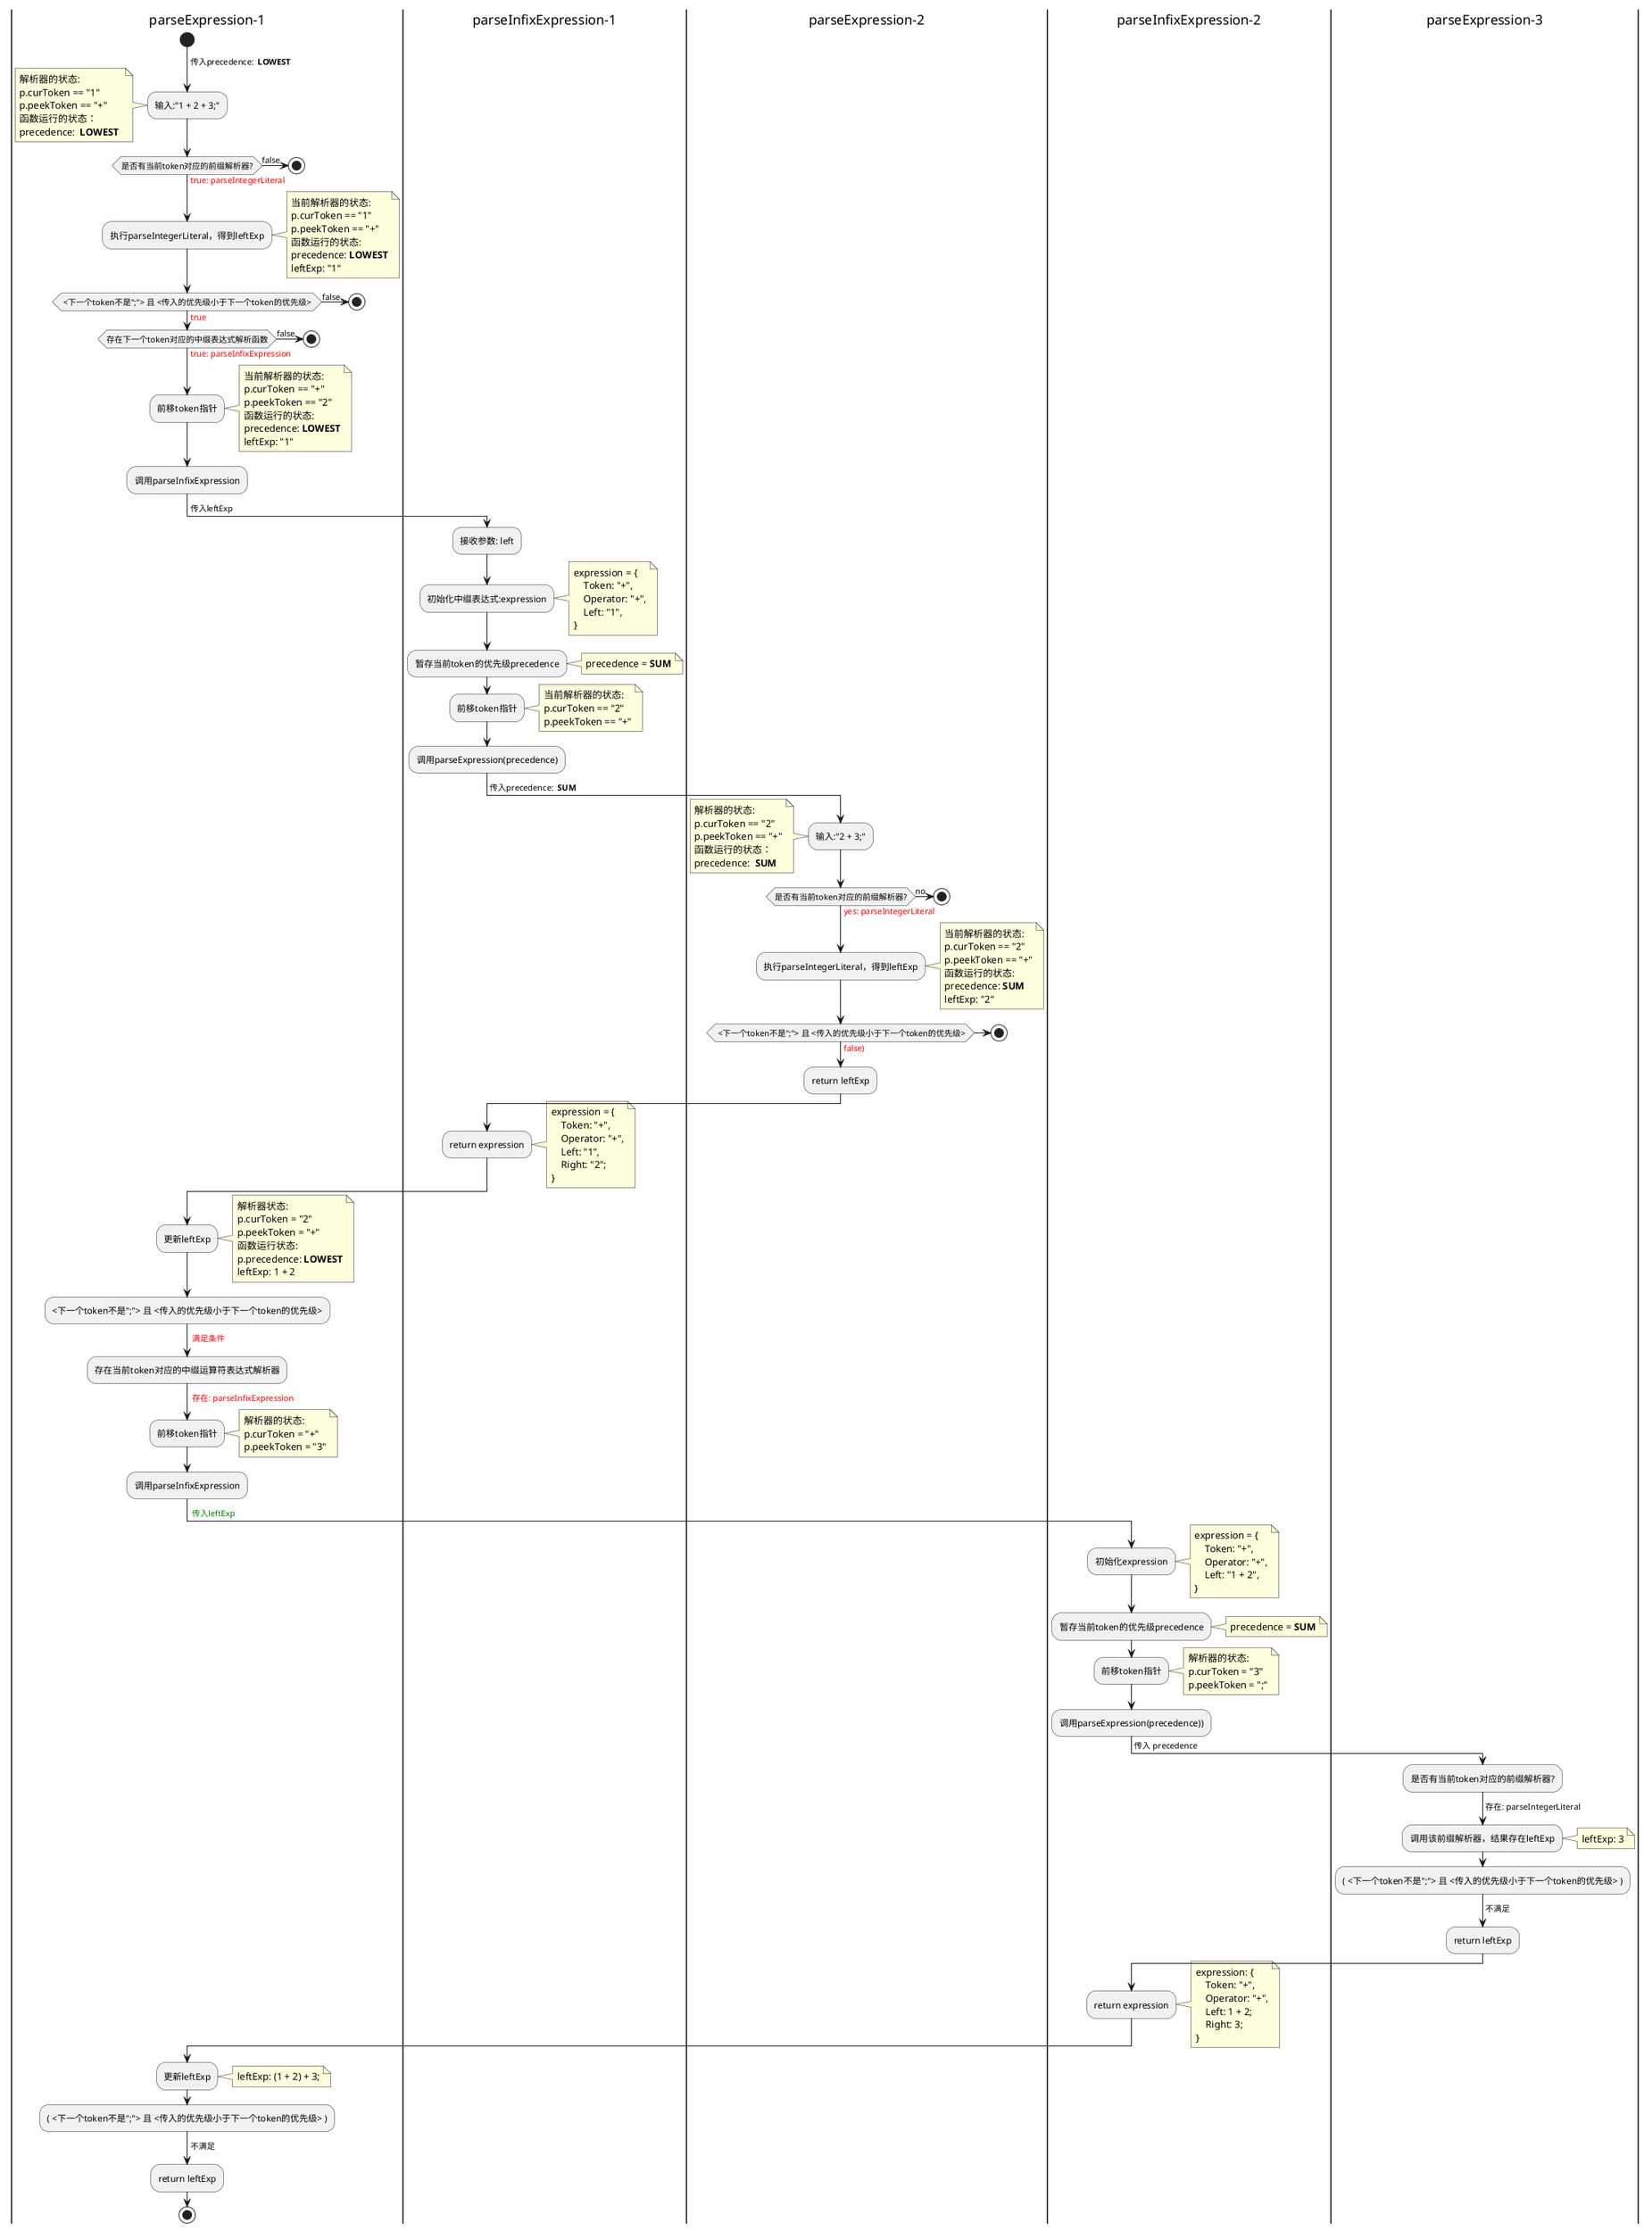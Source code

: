 @startuml
|parseExpression-1|
start
-> 传入precedence: ** LOWEST **;
:输入:"1 + 2 + 3;";
note left
    解析器的状态:
    p.curToken == "1"
    p.peekToken == "+"
    函数运行的状态：
    precedence: ** LOWEST **
end note
if(是否有当前token对应的前缀解析器?) then(false)
stop;
else(<color:red>true: parseIntegerLiteral)
:执行parseIntegerLiteral，得到leftExp;
note right
    当前解析器的状态:
    p.curToken == "1"
    p.peekToken == "+"
    函数运行的状态:
    precedence: **LOWEST**
    leftExp: "1"
end note
endif
if( <下一个token不是";"> 且 <传入的优先级小于下一个token的优先级> ) is (<color:red>true) then
if(存在下一个token对应的中缀表达式解析函数) then(false)
stop
else(<color:red>true: parseInfixExpression)
:前移token指针;
note right
    当前解析器的状态:
    p.curToken == "+"
    p.peekToken == "2"
    函数运行的状态:
    precedence: **LOWEST**
    leftExp: "1"
end note
:调用parseInfixExpression;
endif
else (false)
stop
endif
|parseInfixExpression-1|
-> 传入leftExp;
:接收参数: left;
:初始化中缀表达式:expression;
note right
    expression = {
        Token: "+",
        Operator: "+",
        Left: "1",
    }
end note
:暂存当前token的优先级precedence;
note right: precedence = **SUM**
:前移token指针;
note right
    当前解析器的状态:
    p.curToken == "2"
    p.peekToken == "+"
end note
:调用parseExpression(precedence);

|parseExpression-2|
-> 传入precedence: ** SUM **;
:输入:"2 + 3;";
note left
    解析器的状态:
    p.curToken == "2"
    p.peekToken == "+"
    函数运行的状态：
    precedence: ** SUM **
end note
if(是否有当前token对应的前缀解析器?) then(no)
stop;
else(<color:red>yes: parseIntegerLiteral)
:执行parseIntegerLiteral，得到leftExp;
note right
    当前解析器的状态:
    p.curToken == "2"
    p.peekToken == "+"
    函数运行的状态:
    precedence: **SUM**
    leftExp: "2"
end note
endif
if( <下一个token不是";"> 且 <传入的优先级小于下一个token的优先级>)
stop
else (<color:red>false))
endif
:return leftExp;
|parseInfixExpression-1|
:return expression;
note right
    expression = {
        Token: "+",
        Operator: "+",
        Left: "1",
        Right: "2";
    }
end note
|parseExpression-1|
:更新leftExp;
note right
    解析器状态:
    p.curToken = "2"
    p.peekToken = "+"
    函数运行状态:
    p.precedence: **LOWEST**
    leftExp: 1 + 2
end note
:<下一个token不是";"> 且 <传入的优先级小于下一个token的优先级>;
-> <color:red> 满足条件;
:存在当前token对应的中缀运算符表达式解析器;
-> <color:red> 存在: parseInfixExpression;
:前移token指针;
note right
    解析器的状态:
    p.curToken = "+"
    p.peekToken = "3"
end note
:调用parseInfixExpression;
|parseInfixExpression-2|
-> <color:green> 传入leftExp;
:初始化expression;
note right
    expression = {
        Token: "+",
        Operator: "+",
        Left: "1 + 2",
    }
end note
:暂存当前token的优先级precedence;
note right: precedence = **SUM**
:前移token指针;
note right
    解析器的状态:
    p.curToken = "3"
    p.peekToken = ";"
end note
:调用parseExpression(precedence));
|parseExpression-3|
-> 传入 precedence;
:是否有当前token对应的前缀解析器?;
-> 存在: parseIntegerLiteral;
:调用该前缀解析器，结果存在leftExp;
note right: leftExp: 3
:( <下一个token不是";"> 且 <传入的优先级小于下一个token的优先级> );
-> 不满足;
:return leftExp;
|parseInfixExpression-2|
:return expression;
note right
    expression: {
        Token: "+",
        Operator: "+",
        Left: 1 + 2;
        Right: 3;
    }
end note
|parseExpression-1|
:更新leftExp;
note right: leftExp: (1 + 2) + 3;
:( <下一个token不是";"> 且 <传入的优先级小于下一个token的优先级> );
-> 不满足;
:return leftExp;
stop;

@enduml